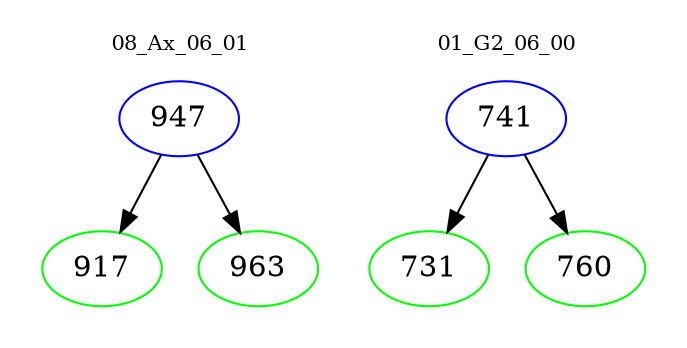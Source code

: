 digraph{
subgraph cluster_0 {
color = white
label = "08_Ax_06_01";
fontsize=10;
T0_947 [label="947", color="blue"]
T0_947 -> T0_917 [color="black"]
T0_917 [label="917", color="green"]
T0_947 -> T0_963 [color="black"]
T0_963 [label="963", color="green"]
}
subgraph cluster_1 {
color = white
label = "01_G2_06_00";
fontsize=10;
T1_741 [label="741", color="blue"]
T1_741 -> T1_731 [color="black"]
T1_731 [label="731", color="green"]
T1_741 -> T1_760 [color="black"]
T1_760 [label="760", color="green"]
}
}
